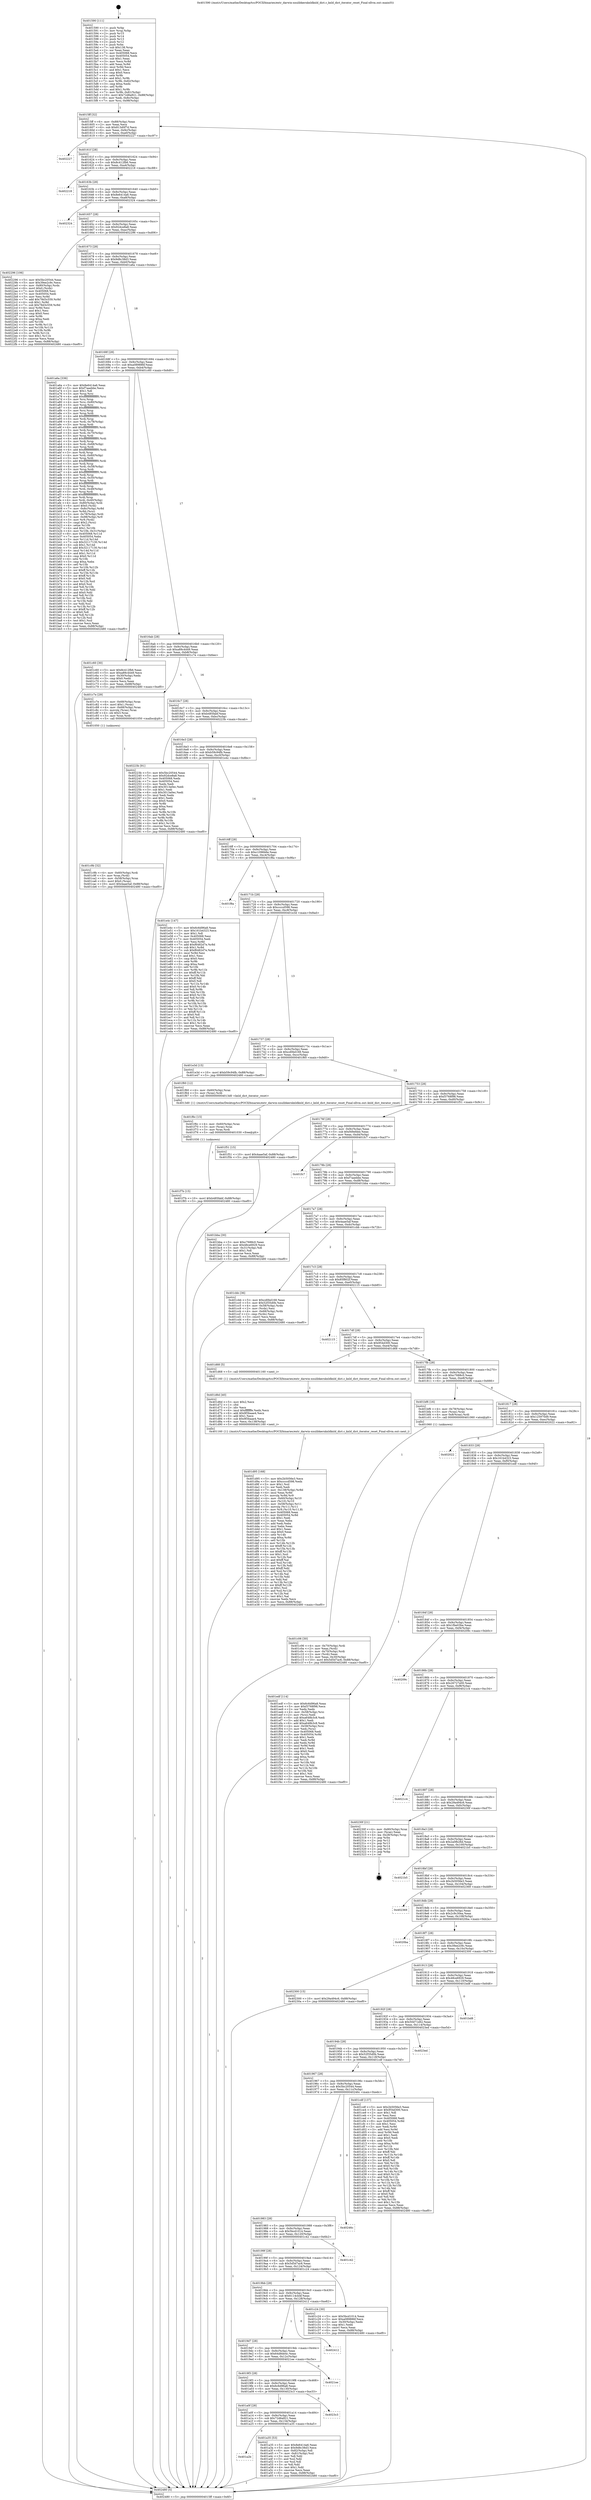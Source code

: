 digraph "0x401590" {
  label = "0x401590 (/mnt/c/Users/mathe/Desktop/tcc/POCII/binaries/extr_darwin-xnulibkernkxldkxld_dict.c_kxld_dict_iterator_reset_Final-ollvm.out::main(0))"
  labelloc = "t"
  node[shape=record]

  Entry [label="",width=0.3,height=0.3,shape=circle,fillcolor=black,style=filled]
  "0x4015ff" [label="{
     0x4015ff [32]\l
     | [instrs]\l
     &nbsp;&nbsp;0x4015ff \<+6\>: mov -0x88(%rbp),%eax\l
     &nbsp;&nbsp;0x401605 \<+2\>: mov %eax,%ecx\l
     &nbsp;&nbsp;0x401607 \<+6\>: sub $0x813d0f7d,%ecx\l
     &nbsp;&nbsp;0x40160d \<+6\>: mov %eax,-0x9c(%rbp)\l
     &nbsp;&nbsp;0x401613 \<+6\>: mov %ecx,-0xa0(%rbp)\l
     &nbsp;&nbsp;0x401619 \<+6\>: je 0000000000402227 \<main+0xc97\>\l
  }"]
  "0x402227" [label="{
     0x402227\l
  }", style=dashed]
  "0x40161f" [label="{
     0x40161f [28]\l
     | [instrs]\l
     &nbsp;&nbsp;0x40161f \<+5\>: jmp 0000000000401624 \<main+0x94\>\l
     &nbsp;&nbsp;0x401624 \<+6\>: mov -0x9c(%rbp),%eax\l
     &nbsp;&nbsp;0x40162a \<+5\>: sub $0x8c412fb6,%eax\l
     &nbsp;&nbsp;0x40162f \<+6\>: mov %eax,-0xa4(%rbp)\l
     &nbsp;&nbsp;0x401635 \<+6\>: je 0000000000402218 \<main+0xc88\>\l
  }"]
  Exit [label="",width=0.3,height=0.3,shape=circle,fillcolor=black,style=filled,peripheries=2]
  "0x402218" [label="{
     0x402218\l
  }", style=dashed]
  "0x40163b" [label="{
     0x40163b [28]\l
     | [instrs]\l
     &nbsp;&nbsp;0x40163b \<+5\>: jmp 0000000000401640 \<main+0xb0\>\l
     &nbsp;&nbsp;0x401640 \<+6\>: mov -0x9c(%rbp),%eax\l
     &nbsp;&nbsp;0x401646 \<+5\>: sub $0x8e6414a6,%eax\l
     &nbsp;&nbsp;0x40164b \<+6\>: mov %eax,-0xa8(%rbp)\l
     &nbsp;&nbsp;0x401651 \<+6\>: je 0000000000402324 \<main+0xd94\>\l
  }"]
  "0x401f7b" [label="{
     0x401f7b [15]\l
     | [instrs]\l
     &nbsp;&nbsp;0x401f7b \<+10\>: movl $0xb485fabf,-0x88(%rbp)\l
     &nbsp;&nbsp;0x401f85 \<+5\>: jmp 0000000000402480 \<main+0xef0\>\l
  }"]
  "0x402324" [label="{
     0x402324\l
  }", style=dashed]
  "0x401657" [label="{
     0x401657 [28]\l
     | [instrs]\l
     &nbsp;&nbsp;0x401657 \<+5\>: jmp 000000000040165c \<main+0xcc\>\l
     &nbsp;&nbsp;0x40165c \<+6\>: mov -0x9c(%rbp),%eax\l
     &nbsp;&nbsp;0x401662 \<+5\>: sub $0x92dce8a8,%eax\l
     &nbsp;&nbsp;0x401667 \<+6\>: mov %eax,-0xac(%rbp)\l
     &nbsp;&nbsp;0x40166d \<+6\>: je 0000000000402296 \<main+0xd06\>\l
  }"]
  "0x401f6c" [label="{
     0x401f6c [15]\l
     | [instrs]\l
     &nbsp;&nbsp;0x401f6c \<+4\>: mov -0x60(%rbp),%rax\l
     &nbsp;&nbsp;0x401f70 \<+3\>: mov (%rax),%rax\l
     &nbsp;&nbsp;0x401f73 \<+3\>: mov %rax,%rdi\l
     &nbsp;&nbsp;0x401f76 \<+5\>: call 0000000000401030 \<free@plt\>\l
     | [calls]\l
     &nbsp;&nbsp;0x401030 \{1\} (unknown)\l
  }"]
  "0x402296" [label="{
     0x402296 [106]\l
     | [instrs]\l
     &nbsp;&nbsp;0x402296 \<+5\>: mov $0x5bc20544,%eax\l
     &nbsp;&nbsp;0x40229b \<+5\>: mov $0x39ee2c9c,%ecx\l
     &nbsp;&nbsp;0x4022a0 \<+4\>: mov -0x80(%rbp),%rdx\l
     &nbsp;&nbsp;0x4022a4 \<+6\>: movl $0x0,(%rdx)\l
     &nbsp;&nbsp;0x4022aa \<+7\>: mov 0x405068,%esi\l
     &nbsp;&nbsp;0x4022b1 \<+7\>: mov 0x405054,%edi\l
     &nbsp;&nbsp;0x4022b8 \<+3\>: mov %esi,%r8d\l
     &nbsp;&nbsp;0x4022bb \<+7\>: add $0x78d3c559,%r8d\l
     &nbsp;&nbsp;0x4022c2 \<+4\>: sub $0x1,%r8d\l
     &nbsp;&nbsp;0x4022c6 \<+7\>: sub $0x78d3c559,%r8d\l
     &nbsp;&nbsp;0x4022cd \<+4\>: imul %r8d,%esi\l
     &nbsp;&nbsp;0x4022d1 \<+3\>: and $0x1,%esi\l
     &nbsp;&nbsp;0x4022d4 \<+3\>: cmp $0x0,%esi\l
     &nbsp;&nbsp;0x4022d7 \<+4\>: sete %r9b\l
     &nbsp;&nbsp;0x4022db \<+3\>: cmp $0xa,%edi\l
     &nbsp;&nbsp;0x4022de \<+4\>: setl %r10b\l
     &nbsp;&nbsp;0x4022e2 \<+3\>: mov %r9b,%r11b\l
     &nbsp;&nbsp;0x4022e5 \<+3\>: and %r10b,%r11b\l
     &nbsp;&nbsp;0x4022e8 \<+3\>: xor %r10b,%r9b\l
     &nbsp;&nbsp;0x4022eb \<+3\>: or %r9b,%r11b\l
     &nbsp;&nbsp;0x4022ee \<+4\>: test $0x1,%r11b\l
     &nbsp;&nbsp;0x4022f2 \<+3\>: cmovne %ecx,%eax\l
     &nbsp;&nbsp;0x4022f5 \<+6\>: mov %eax,-0x88(%rbp)\l
     &nbsp;&nbsp;0x4022fb \<+5\>: jmp 0000000000402480 \<main+0xef0\>\l
  }"]
  "0x401673" [label="{
     0x401673 [28]\l
     | [instrs]\l
     &nbsp;&nbsp;0x401673 \<+5\>: jmp 0000000000401678 \<main+0xe8\>\l
     &nbsp;&nbsp;0x401678 \<+6\>: mov -0x9c(%rbp),%eax\l
     &nbsp;&nbsp;0x40167e \<+5\>: sub $0x9d8c38d3,%eax\l
     &nbsp;&nbsp;0x401683 \<+6\>: mov %eax,-0xb0(%rbp)\l
     &nbsp;&nbsp;0x401689 \<+6\>: je 0000000000401a6a \<main+0x4da\>\l
  }"]
  "0x401d95" [label="{
     0x401d95 [168]\l
     | [instrs]\l
     &nbsp;&nbsp;0x401d95 \<+5\>: mov $0x2b5056e3,%ecx\l
     &nbsp;&nbsp;0x401d9a \<+5\>: mov $0xccccd598,%edx\l
     &nbsp;&nbsp;0x401d9f \<+3\>: mov $0x1,%sil\l
     &nbsp;&nbsp;0x401da2 \<+2\>: xor %edi,%edi\l
     &nbsp;&nbsp;0x401da4 \<+7\>: mov -0x138(%rbp),%r8d\l
     &nbsp;&nbsp;0x401dab \<+4\>: imul %eax,%r8d\l
     &nbsp;&nbsp;0x401daf \<+3\>: movslq %r8d,%r9\l
     &nbsp;&nbsp;0x401db2 \<+4\>: mov -0x60(%rbp),%r10\l
     &nbsp;&nbsp;0x401db6 \<+3\>: mov (%r10),%r10\l
     &nbsp;&nbsp;0x401db9 \<+4\>: mov -0x58(%rbp),%r11\l
     &nbsp;&nbsp;0x401dbd \<+3\>: movslq (%r11),%r11\l
     &nbsp;&nbsp;0x401dc0 \<+4\>: mov %r9,(%r10,%r11,8)\l
     &nbsp;&nbsp;0x401dc4 \<+7\>: mov 0x405068,%eax\l
     &nbsp;&nbsp;0x401dcb \<+8\>: mov 0x405054,%r8d\l
     &nbsp;&nbsp;0x401dd3 \<+3\>: sub $0x1,%edi\l
     &nbsp;&nbsp;0x401dd6 \<+2\>: mov %eax,%ebx\l
     &nbsp;&nbsp;0x401dd8 \<+2\>: add %edi,%ebx\l
     &nbsp;&nbsp;0x401dda \<+3\>: imul %ebx,%eax\l
     &nbsp;&nbsp;0x401ddd \<+3\>: and $0x1,%eax\l
     &nbsp;&nbsp;0x401de0 \<+3\>: cmp $0x0,%eax\l
     &nbsp;&nbsp;0x401de3 \<+4\>: sete %r14b\l
     &nbsp;&nbsp;0x401de7 \<+4\>: cmp $0xa,%r8d\l
     &nbsp;&nbsp;0x401deb \<+4\>: setl %r15b\l
     &nbsp;&nbsp;0x401def \<+3\>: mov %r14b,%r12b\l
     &nbsp;&nbsp;0x401df2 \<+4\>: xor $0xff,%r12b\l
     &nbsp;&nbsp;0x401df6 \<+3\>: mov %r15b,%r13b\l
     &nbsp;&nbsp;0x401df9 \<+4\>: xor $0xff,%r13b\l
     &nbsp;&nbsp;0x401dfd \<+4\>: xor $0x1,%sil\l
     &nbsp;&nbsp;0x401e01 \<+3\>: mov %r12b,%al\l
     &nbsp;&nbsp;0x401e04 \<+2\>: and $0xff,%al\l
     &nbsp;&nbsp;0x401e06 \<+3\>: and %sil,%r14b\l
     &nbsp;&nbsp;0x401e09 \<+3\>: mov %r13b,%dil\l
     &nbsp;&nbsp;0x401e0c \<+4\>: and $0xff,%dil\l
     &nbsp;&nbsp;0x401e10 \<+3\>: and %sil,%r15b\l
     &nbsp;&nbsp;0x401e13 \<+3\>: or %r14b,%al\l
     &nbsp;&nbsp;0x401e16 \<+3\>: or %r15b,%dil\l
     &nbsp;&nbsp;0x401e19 \<+3\>: xor %dil,%al\l
     &nbsp;&nbsp;0x401e1c \<+3\>: or %r13b,%r12b\l
     &nbsp;&nbsp;0x401e1f \<+4\>: xor $0xff,%r12b\l
     &nbsp;&nbsp;0x401e23 \<+4\>: or $0x1,%sil\l
     &nbsp;&nbsp;0x401e27 \<+3\>: and %sil,%r12b\l
     &nbsp;&nbsp;0x401e2a \<+3\>: or %r12b,%al\l
     &nbsp;&nbsp;0x401e2d \<+2\>: test $0x1,%al\l
     &nbsp;&nbsp;0x401e2f \<+3\>: cmovne %edx,%ecx\l
     &nbsp;&nbsp;0x401e32 \<+6\>: mov %ecx,-0x88(%rbp)\l
     &nbsp;&nbsp;0x401e38 \<+5\>: jmp 0000000000402480 \<main+0xef0\>\l
  }"]
  "0x401a6a" [label="{
     0x401a6a [336]\l
     | [instrs]\l
     &nbsp;&nbsp;0x401a6a \<+5\>: mov $0x8e6414a6,%eax\l
     &nbsp;&nbsp;0x401a6f \<+5\>: mov $0xf7aaebbe,%ecx\l
     &nbsp;&nbsp;0x401a74 \<+2\>: mov $0x1,%dl\l
     &nbsp;&nbsp;0x401a76 \<+3\>: mov %rsp,%rsi\l
     &nbsp;&nbsp;0x401a79 \<+4\>: add $0xfffffffffffffff0,%rsi\l
     &nbsp;&nbsp;0x401a7d \<+3\>: mov %rsi,%rsp\l
     &nbsp;&nbsp;0x401a80 \<+4\>: mov %rsi,-0x80(%rbp)\l
     &nbsp;&nbsp;0x401a84 \<+3\>: mov %rsp,%rsi\l
     &nbsp;&nbsp;0x401a87 \<+4\>: add $0xfffffffffffffff0,%rsi\l
     &nbsp;&nbsp;0x401a8b \<+3\>: mov %rsi,%rsp\l
     &nbsp;&nbsp;0x401a8e \<+3\>: mov %rsp,%rdi\l
     &nbsp;&nbsp;0x401a91 \<+4\>: add $0xfffffffffffffff0,%rdi\l
     &nbsp;&nbsp;0x401a95 \<+3\>: mov %rdi,%rsp\l
     &nbsp;&nbsp;0x401a98 \<+4\>: mov %rdi,-0x78(%rbp)\l
     &nbsp;&nbsp;0x401a9c \<+3\>: mov %rsp,%rdi\l
     &nbsp;&nbsp;0x401a9f \<+4\>: add $0xfffffffffffffff0,%rdi\l
     &nbsp;&nbsp;0x401aa3 \<+3\>: mov %rdi,%rsp\l
     &nbsp;&nbsp;0x401aa6 \<+4\>: mov %rdi,-0x70(%rbp)\l
     &nbsp;&nbsp;0x401aaa \<+3\>: mov %rsp,%rdi\l
     &nbsp;&nbsp;0x401aad \<+4\>: add $0xfffffffffffffff0,%rdi\l
     &nbsp;&nbsp;0x401ab1 \<+3\>: mov %rdi,%rsp\l
     &nbsp;&nbsp;0x401ab4 \<+4\>: mov %rdi,-0x68(%rbp)\l
     &nbsp;&nbsp;0x401ab8 \<+3\>: mov %rsp,%rdi\l
     &nbsp;&nbsp;0x401abb \<+4\>: add $0xfffffffffffffff0,%rdi\l
     &nbsp;&nbsp;0x401abf \<+3\>: mov %rdi,%rsp\l
     &nbsp;&nbsp;0x401ac2 \<+4\>: mov %rdi,-0x60(%rbp)\l
     &nbsp;&nbsp;0x401ac6 \<+3\>: mov %rsp,%rdi\l
     &nbsp;&nbsp;0x401ac9 \<+4\>: add $0xfffffffffffffff0,%rdi\l
     &nbsp;&nbsp;0x401acd \<+3\>: mov %rdi,%rsp\l
     &nbsp;&nbsp;0x401ad0 \<+4\>: mov %rdi,-0x58(%rbp)\l
     &nbsp;&nbsp;0x401ad4 \<+3\>: mov %rsp,%rdi\l
     &nbsp;&nbsp;0x401ad7 \<+4\>: add $0xfffffffffffffff0,%rdi\l
     &nbsp;&nbsp;0x401adb \<+3\>: mov %rdi,%rsp\l
     &nbsp;&nbsp;0x401ade \<+4\>: mov %rdi,-0x50(%rbp)\l
     &nbsp;&nbsp;0x401ae2 \<+3\>: mov %rsp,%rdi\l
     &nbsp;&nbsp;0x401ae5 \<+4\>: add $0xfffffffffffffff0,%rdi\l
     &nbsp;&nbsp;0x401ae9 \<+3\>: mov %rdi,%rsp\l
     &nbsp;&nbsp;0x401aec \<+4\>: mov %rdi,-0x48(%rbp)\l
     &nbsp;&nbsp;0x401af0 \<+3\>: mov %rsp,%rdi\l
     &nbsp;&nbsp;0x401af3 \<+4\>: add $0xfffffffffffffff0,%rdi\l
     &nbsp;&nbsp;0x401af7 \<+3\>: mov %rdi,%rsp\l
     &nbsp;&nbsp;0x401afa \<+4\>: mov %rdi,-0x40(%rbp)\l
     &nbsp;&nbsp;0x401afe \<+4\>: mov -0x80(%rbp),%rdi\l
     &nbsp;&nbsp;0x401b02 \<+6\>: movl $0x0,(%rdi)\l
     &nbsp;&nbsp;0x401b08 \<+7\>: mov -0x8c(%rbp),%r8d\l
     &nbsp;&nbsp;0x401b0f \<+3\>: mov %r8d,(%rsi)\l
     &nbsp;&nbsp;0x401b12 \<+4\>: mov -0x78(%rbp),%rdi\l
     &nbsp;&nbsp;0x401b16 \<+7\>: mov -0x98(%rbp),%r9\l
     &nbsp;&nbsp;0x401b1d \<+3\>: mov %r9,(%rdi)\l
     &nbsp;&nbsp;0x401b20 \<+3\>: cmpl $0x2,(%rsi)\l
     &nbsp;&nbsp;0x401b23 \<+4\>: setne %r10b\l
     &nbsp;&nbsp;0x401b27 \<+4\>: and $0x1,%r10b\l
     &nbsp;&nbsp;0x401b2b \<+4\>: mov %r10b,-0x31(%rbp)\l
     &nbsp;&nbsp;0x401b2f \<+8\>: mov 0x405068,%r11d\l
     &nbsp;&nbsp;0x401b37 \<+7\>: mov 0x405054,%ebx\l
     &nbsp;&nbsp;0x401b3e \<+3\>: mov %r11d,%r14d\l
     &nbsp;&nbsp;0x401b41 \<+7\>: sub $0x32117130,%r14d\l
     &nbsp;&nbsp;0x401b48 \<+4\>: sub $0x1,%r14d\l
     &nbsp;&nbsp;0x401b4c \<+7\>: add $0x32117130,%r14d\l
     &nbsp;&nbsp;0x401b53 \<+4\>: imul %r14d,%r11d\l
     &nbsp;&nbsp;0x401b57 \<+4\>: and $0x1,%r11d\l
     &nbsp;&nbsp;0x401b5b \<+4\>: cmp $0x0,%r11d\l
     &nbsp;&nbsp;0x401b5f \<+4\>: sete %r10b\l
     &nbsp;&nbsp;0x401b63 \<+3\>: cmp $0xa,%ebx\l
     &nbsp;&nbsp;0x401b66 \<+4\>: setl %r15b\l
     &nbsp;&nbsp;0x401b6a \<+3\>: mov %r10b,%r12b\l
     &nbsp;&nbsp;0x401b6d \<+4\>: xor $0xff,%r12b\l
     &nbsp;&nbsp;0x401b71 \<+3\>: mov %r15b,%r13b\l
     &nbsp;&nbsp;0x401b74 \<+4\>: xor $0xff,%r13b\l
     &nbsp;&nbsp;0x401b78 \<+3\>: xor $0x0,%dl\l
     &nbsp;&nbsp;0x401b7b \<+3\>: mov %r12b,%sil\l
     &nbsp;&nbsp;0x401b7e \<+4\>: and $0x0,%sil\l
     &nbsp;&nbsp;0x401b82 \<+3\>: and %dl,%r10b\l
     &nbsp;&nbsp;0x401b85 \<+3\>: mov %r13b,%dil\l
     &nbsp;&nbsp;0x401b88 \<+4\>: and $0x0,%dil\l
     &nbsp;&nbsp;0x401b8c \<+3\>: and %dl,%r15b\l
     &nbsp;&nbsp;0x401b8f \<+3\>: or %r10b,%sil\l
     &nbsp;&nbsp;0x401b92 \<+3\>: or %r15b,%dil\l
     &nbsp;&nbsp;0x401b95 \<+3\>: xor %dil,%sil\l
     &nbsp;&nbsp;0x401b98 \<+3\>: or %r13b,%r12b\l
     &nbsp;&nbsp;0x401b9b \<+4\>: xor $0xff,%r12b\l
     &nbsp;&nbsp;0x401b9f \<+3\>: or $0x0,%dl\l
     &nbsp;&nbsp;0x401ba2 \<+3\>: and %dl,%r12b\l
     &nbsp;&nbsp;0x401ba5 \<+3\>: or %r12b,%sil\l
     &nbsp;&nbsp;0x401ba8 \<+4\>: test $0x1,%sil\l
     &nbsp;&nbsp;0x401bac \<+3\>: cmovne %ecx,%eax\l
     &nbsp;&nbsp;0x401baf \<+6\>: mov %eax,-0x88(%rbp)\l
     &nbsp;&nbsp;0x401bb5 \<+5\>: jmp 0000000000402480 \<main+0xef0\>\l
  }"]
  "0x40168f" [label="{
     0x40168f [28]\l
     | [instrs]\l
     &nbsp;&nbsp;0x40168f \<+5\>: jmp 0000000000401694 \<main+0x104\>\l
     &nbsp;&nbsp;0x401694 \<+6\>: mov -0x9c(%rbp),%eax\l
     &nbsp;&nbsp;0x40169a \<+5\>: sub $0xa089886f,%eax\l
     &nbsp;&nbsp;0x40169f \<+6\>: mov %eax,-0xb4(%rbp)\l
     &nbsp;&nbsp;0x4016a5 \<+6\>: je 0000000000401c60 \<main+0x6d0\>\l
  }"]
  "0x401d6d" [label="{
     0x401d6d [40]\l
     | [instrs]\l
     &nbsp;&nbsp;0x401d6d \<+5\>: mov $0x2,%ecx\l
     &nbsp;&nbsp;0x401d72 \<+1\>: cltd\l
     &nbsp;&nbsp;0x401d73 \<+2\>: idiv %ecx\l
     &nbsp;&nbsp;0x401d75 \<+6\>: imul $0xfffffffe,%edx,%ecx\l
     &nbsp;&nbsp;0x401d7b \<+6\>: add $0x9f3baae4,%ecx\l
     &nbsp;&nbsp;0x401d81 \<+3\>: add $0x1,%ecx\l
     &nbsp;&nbsp;0x401d84 \<+6\>: sub $0x9f3baae4,%ecx\l
     &nbsp;&nbsp;0x401d8a \<+6\>: mov %ecx,-0x138(%rbp)\l
     &nbsp;&nbsp;0x401d90 \<+5\>: call 0000000000401160 \<next_i\>\l
     | [calls]\l
     &nbsp;&nbsp;0x401160 \{1\} (/mnt/c/Users/mathe/Desktop/tcc/POCII/binaries/extr_darwin-xnulibkernkxldkxld_dict.c_kxld_dict_iterator_reset_Final-ollvm.out::next_i)\l
  }"]
  "0x401c60" [label="{
     0x401c60 [30]\l
     | [instrs]\l
     &nbsp;&nbsp;0x401c60 \<+5\>: mov $0x8c412fb6,%eax\l
     &nbsp;&nbsp;0x401c65 \<+5\>: mov $0xa89c4449,%ecx\l
     &nbsp;&nbsp;0x401c6a \<+3\>: mov -0x30(%rbp),%edx\l
     &nbsp;&nbsp;0x401c6d \<+3\>: cmp $0x0,%edx\l
     &nbsp;&nbsp;0x401c70 \<+3\>: cmove %ecx,%eax\l
     &nbsp;&nbsp;0x401c73 \<+6\>: mov %eax,-0x88(%rbp)\l
     &nbsp;&nbsp;0x401c79 \<+5\>: jmp 0000000000402480 \<main+0xef0\>\l
  }"]
  "0x4016ab" [label="{
     0x4016ab [28]\l
     | [instrs]\l
     &nbsp;&nbsp;0x4016ab \<+5\>: jmp 00000000004016b0 \<main+0x120\>\l
     &nbsp;&nbsp;0x4016b0 \<+6\>: mov -0x9c(%rbp),%eax\l
     &nbsp;&nbsp;0x4016b6 \<+5\>: sub $0xa89c4449,%eax\l
     &nbsp;&nbsp;0x4016bb \<+6\>: mov %eax,-0xb8(%rbp)\l
     &nbsp;&nbsp;0x4016c1 \<+6\>: je 0000000000401c7e \<main+0x6ee\>\l
  }"]
  "0x401c9b" [label="{
     0x401c9b [32]\l
     | [instrs]\l
     &nbsp;&nbsp;0x401c9b \<+4\>: mov -0x60(%rbp),%rdi\l
     &nbsp;&nbsp;0x401c9f \<+3\>: mov %rax,(%rdi)\l
     &nbsp;&nbsp;0x401ca2 \<+4\>: mov -0x58(%rbp),%rax\l
     &nbsp;&nbsp;0x401ca6 \<+6\>: movl $0x0,(%rax)\l
     &nbsp;&nbsp;0x401cac \<+10\>: movl $0x4aae5af,-0x88(%rbp)\l
     &nbsp;&nbsp;0x401cb6 \<+5\>: jmp 0000000000402480 \<main+0xef0\>\l
  }"]
  "0x401c7e" [label="{
     0x401c7e [29]\l
     | [instrs]\l
     &nbsp;&nbsp;0x401c7e \<+4\>: mov -0x68(%rbp),%rax\l
     &nbsp;&nbsp;0x401c82 \<+6\>: movl $0x1,(%rax)\l
     &nbsp;&nbsp;0x401c88 \<+4\>: mov -0x68(%rbp),%rax\l
     &nbsp;&nbsp;0x401c8c \<+3\>: movslq (%rax),%rax\l
     &nbsp;&nbsp;0x401c8f \<+4\>: shl $0x3,%rax\l
     &nbsp;&nbsp;0x401c93 \<+3\>: mov %rax,%rdi\l
     &nbsp;&nbsp;0x401c96 \<+5\>: call 0000000000401050 \<malloc@plt\>\l
     | [calls]\l
     &nbsp;&nbsp;0x401050 \{1\} (unknown)\l
  }"]
  "0x4016c7" [label="{
     0x4016c7 [28]\l
     | [instrs]\l
     &nbsp;&nbsp;0x4016c7 \<+5\>: jmp 00000000004016cc \<main+0x13c\>\l
     &nbsp;&nbsp;0x4016cc \<+6\>: mov -0x9c(%rbp),%eax\l
     &nbsp;&nbsp;0x4016d2 \<+5\>: sub $0xb485fabf,%eax\l
     &nbsp;&nbsp;0x4016d7 \<+6\>: mov %eax,-0xbc(%rbp)\l
     &nbsp;&nbsp;0x4016dd \<+6\>: je 000000000040223b \<main+0xcab\>\l
  }"]
  "0x401c06" [label="{
     0x401c06 [30]\l
     | [instrs]\l
     &nbsp;&nbsp;0x401c06 \<+4\>: mov -0x70(%rbp),%rdi\l
     &nbsp;&nbsp;0x401c0a \<+2\>: mov %eax,(%rdi)\l
     &nbsp;&nbsp;0x401c0c \<+4\>: mov -0x70(%rbp),%rdi\l
     &nbsp;&nbsp;0x401c10 \<+2\>: mov (%rdi),%eax\l
     &nbsp;&nbsp;0x401c12 \<+3\>: mov %eax,-0x30(%rbp)\l
     &nbsp;&nbsp;0x401c15 \<+10\>: movl $0x5d5d7ac6,-0x88(%rbp)\l
     &nbsp;&nbsp;0x401c1f \<+5\>: jmp 0000000000402480 \<main+0xef0\>\l
  }"]
  "0x40223b" [label="{
     0x40223b [91]\l
     | [instrs]\l
     &nbsp;&nbsp;0x40223b \<+5\>: mov $0x5bc20544,%eax\l
     &nbsp;&nbsp;0x402240 \<+5\>: mov $0x92dce8a8,%ecx\l
     &nbsp;&nbsp;0x402245 \<+7\>: mov 0x405068,%edx\l
     &nbsp;&nbsp;0x40224c \<+7\>: mov 0x405054,%esi\l
     &nbsp;&nbsp;0x402253 \<+2\>: mov %edx,%edi\l
     &nbsp;&nbsp;0x402255 \<+6\>: add $0x3013a0ec,%edi\l
     &nbsp;&nbsp;0x40225b \<+3\>: sub $0x1,%edi\l
     &nbsp;&nbsp;0x40225e \<+6\>: sub $0x3013a0ec,%edi\l
     &nbsp;&nbsp;0x402264 \<+3\>: imul %edi,%edx\l
     &nbsp;&nbsp;0x402267 \<+3\>: and $0x1,%edx\l
     &nbsp;&nbsp;0x40226a \<+3\>: cmp $0x0,%edx\l
     &nbsp;&nbsp;0x40226d \<+4\>: sete %r8b\l
     &nbsp;&nbsp;0x402271 \<+3\>: cmp $0xa,%esi\l
     &nbsp;&nbsp;0x402274 \<+4\>: setl %r9b\l
     &nbsp;&nbsp;0x402278 \<+3\>: mov %r8b,%r10b\l
     &nbsp;&nbsp;0x40227b \<+3\>: and %r9b,%r10b\l
     &nbsp;&nbsp;0x40227e \<+3\>: xor %r9b,%r8b\l
     &nbsp;&nbsp;0x402281 \<+3\>: or %r8b,%r10b\l
     &nbsp;&nbsp;0x402284 \<+4\>: test $0x1,%r10b\l
     &nbsp;&nbsp;0x402288 \<+3\>: cmovne %ecx,%eax\l
     &nbsp;&nbsp;0x40228b \<+6\>: mov %eax,-0x88(%rbp)\l
     &nbsp;&nbsp;0x402291 \<+5\>: jmp 0000000000402480 \<main+0xef0\>\l
  }"]
  "0x4016e3" [label="{
     0x4016e3 [28]\l
     | [instrs]\l
     &nbsp;&nbsp;0x4016e3 \<+5\>: jmp 00000000004016e8 \<main+0x158\>\l
     &nbsp;&nbsp;0x4016e8 \<+6\>: mov -0x9c(%rbp),%eax\l
     &nbsp;&nbsp;0x4016ee \<+5\>: sub $0xb59c94fb,%eax\l
     &nbsp;&nbsp;0x4016f3 \<+6\>: mov %eax,-0xc0(%rbp)\l
     &nbsp;&nbsp;0x4016f9 \<+6\>: je 0000000000401e4c \<main+0x8bc\>\l
  }"]
  "0x401590" [label="{
     0x401590 [111]\l
     | [instrs]\l
     &nbsp;&nbsp;0x401590 \<+1\>: push %rbp\l
     &nbsp;&nbsp;0x401591 \<+3\>: mov %rsp,%rbp\l
     &nbsp;&nbsp;0x401594 \<+2\>: push %r15\l
     &nbsp;&nbsp;0x401596 \<+2\>: push %r14\l
     &nbsp;&nbsp;0x401598 \<+2\>: push %r13\l
     &nbsp;&nbsp;0x40159a \<+2\>: push %r12\l
     &nbsp;&nbsp;0x40159c \<+1\>: push %rbx\l
     &nbsp;&nbsp;0x40159d \<+7\>: sub $0x138,%rsp\l
     &nbsp;&nbsp;0x4015a4 \<+2\>: xor %eax,%eax\l
     &nbsp;&nbsp;0x4015a6 \<+7\>: mov 0x405068,%ecx\l
     &nbsp;&nbsp;0x4015ad \<+7\>: mov 0x405054,%edx\l
     &nbsp;&nbsp;0x4015b4 \<+3\>: sub $0x1,%eax\l
     &nbsp;&nbsp;0x4015b7 \<+3\>: mov %ecx,%r8d\l
     &nbsp;&nbsp;0x4015ba \<+3\>: add %eax,%r8d\l
     &nbsp;&nbsp;0x4015bd \<+4\>: imul %r8d,%ecx\l
     &nbsp;&nbsp;0x4015c1 \<+3\>: and $0x1,%ecx\l
     &nbsp;&nbsp;0x4015c4 \<+3\>: cmp $0x0,%ecx\l
     &nbsp;&nbsp;0x4015c7 \<+4\>: sete %r9b\l
     &nbsp;&nbsp;0x4015cb \<+4\>: and $0x1,%r9b\l
     &nbsp;&nbsp;0x4015cf \<+7\>: mov %r9b,-0x82(%rbp)\l
     &nbsp;&nbsp;0x4015d6 \<+3\>: cmp $0xa,%edx\l
     &nbsp;&nbsp;0x4015d9 \<+4\>: setl %r9b\l
     &nbsp;&nbsp;0x4015dd \<+4\>: and $0x1,%r9b\l
     &nbsp;&nbsp;0x4015e1 \<+7\>: mov %r9b,-0x81(%rbp)\l
     &nbsp;&nbsp;0x4015e8 \<+10\>: movl $0x72d6a921,-0x88(%rbp)\l
     &nbsp;&nbsp;0x4015f2 \<+6\>: mov %edi,-0x8c(%rbp)\l
     &nbsp;&nbsp;0x4015f8 \<+7\>: mov %rsi,-0x98(%rbp)\l
  }"]
  "0x401e4c" [label="{
     0x401e4c [147]\l
     | [instrs]\l
     &nbsp;&nbsp;0x401e4c \<+5\>: mov $0x6c6d96a8,%eax\l
     &nbsp;&nbsp;0x401e51 \<+5\>: mov $0x161b4323,%ecx\l
     &nbsp;&nbsp;0x401e56 \<+2\>: mov $0x1,%dl\l
     &nbsp;&nbsp;0x401e58 \<+7\>: mov 0x405068,%esi\l
     &nbsp;&nbsp;0x401e5f \<+7\>: mov 0x405054,%edi\l
     &nbsp;&nbsp;0x401e66 \<+3\>: mov %esi,%r8d\l
     &nbsp;&nbsp;0x401e69 \<+7\>: add $0xf6482d7e,%r8d\l
     &nbsp;&nbsp;0x401e70 \<+4\>: sub $0x1,%r8d\l
     &nbsp;&nbsp;0x401e74 \<+7\>: sub $0xf6482d7e,%r8d\l
     &nbsp;&nbsp;0x401e7b \<+4\>: imul %r8d,%esi\l
     &nbsp;&nbsp;0x401e7f \<+3\>: and $0x1,%esi\l
     &nbsp;&nbsp;0x401e82 \<+3\>: cmp $0x0,%esi\l
     &nbsp;&nbsp;0x401e85 \<+4\>: sete %r9b\l
     &nbsp;&nbsp;0x401e89 \<+3\>: cmp $0xa,%edi\l
     &nbsp;&nbsp;0x401e8c \<+4\>: setl %r10b\l
     &nbsp;&nbsp;0x401e90 \<+3\>: mov %r9b,%r11b\l
     &nbsp;&nbsp;0x401e93 \<+4\>: xor $0xff,%r11b\l
     &nbsp;&nbsp;0x401e97 \<+3\>: mov %r10b,%bl\l
     &nbsp;&nbsp;0x401e9a \<+3\>: xor $0xff,%bl\l
     &nbsp;&nbsp;0x401e9d \<+3\>: xor $0x0,%dl\l
     &nbsp;&nbsp;0x401ea0 \<+3\>: mov %r11b,%r14b\l
     &nbsp;&nbsp;0x401ea3 \<+4\>: and $0x0,%r14b\l
     &nbsp;&nbsp;0x401ea7 \<+3\>: and %dl,%r9b\l
     &nbsp;&nbsp;0x401eaa \<+3\>: mov %bl,%r15b\l
     &nbsp;&nbsp;0x401ead \<+4\>: and $0x0,%r15b\l
     &nbsp;&nbsp;0x401eb1 \<+3\>: and %dl,%r10b\l
     &nbsp;&nbsp;0x401eb4 \<+3\>: or %r9b,%r14b\l
     &nbsp;&nbsp;0x401eb7 \<+3\>: or %r10b,%r15b\l
     &nbsp;&nbsp;0x401eba \<+3\>: xor %r15b,%r14b\l
     &nbsp;&nbsp;0x401ebd \<+3\>: or %bl,%r11b\l
     &nbsp;&nbsp;0x401ec0 \<+4\>: xor $0xff,%r11b\l
     &nbsp;&nbsp;0x401ec4 \<+3\>: or $0x0,%dl\l
     &nbsp;&nbsp;0x401ec7 \<+3\>: and %dl,%r11b\l
     &nbsp;&nbsp;0x401eca \<+3\>: or %r11b,%r14b\l
     &nbsp;&nbsp;0x401ecd \<+4\>: test $0x1,%r14b\l
     &nbsp;&nbsp;0x401ed1 \<+3\>: cmovne %ecx,%eax\l
     &nbsp;&nbsp;0x401ed4 \<+6\>: mov %eax,-0x88(%rbp)\l
     &nbsp;&nbsp;0x401eda \<+5\>: jmp 0000000000402480 \<main+0xef0\>\l
  }"]
  "0x4016ff" [label="{
     0x4016ff [28]\l
     | [instrs]\l
     &nbsp;&nbsp;0x4016ff \<+5\>: jmp 0000000000401704 \<main+0x174\>\l
     &nbsp;&nbsp;0x401704 \<+6\>: mov -0x9c(%rbp),%eax\l
     &nbsp;&nbsp;0x40170a \<+5\>: sub $0xc1096b6e,%eax\l
     &nbsp;&nbsp;0x40170f \<+6\>: mov %eax,-0xc4(%rbp)\l
     &nbsp;&nbsp;0x401715 \<+6\>: je 0000000000401f8a \<main+0x9fa\>\l
  }"]
  "0x402480" [label="{
     0x402480 [5]\l
     | [instrs]\l
     &nbsp;&nbsp;0x402480 \<+5\>: jmp 00000000004015ff \<main+0x6f\>\l
  }"]
  "0x401f8a" [label="{
     0x401f8a\l
  }", style=dashed]
  "0x40171b" [label="{
     0x40171b [28]\l
     | [instrs]\l
     &nbsp;&nbsp;0x40171b \<+5\>: jmp 0000000000401720 \<main+0x190\>\l
     &nbsp;&nbsp;0x401720 \<+6\>: mov -0x9c(%rbp),%eax\l
     &nbsp;&nbsp;0x401726 \<+5\>: sub $0xccccd598,%eax\l
     &nbsp;&nbsp;0x40172b \<+6\>: mov %eax,-0xc8(%rbp)\l
     &nbsp;&nbsp;0x401731 \<+6\>: je 0000000000401e3d \<main+0x8ad\>\l
  }"]
  "0x401a2b" [label="{
     0x401a2b\l
  }", style=dashed]
  "0x401e3d" [label="{
     0x401e3d [15]\l
     | [instrs]\l
     &nbsp;&nbsp;0x401e3d \<+10\>: movl $0xb59c94fb,-0x88(%rbp)\l
     &nbsp;&nbsp;0x401e47 \<+5\>: jmp 0000000000402480 \<main+0xef0\>\l
  }"]
  "0x401737" [label="{
     0x401737 [28]\l
     | [instrs]\l
     &nbsp;&nbsp;0x401737 \<+5\>: jmp 000000000040173c \<main+0x1ac\>\l
     &nbsp;&nbsp;0x40173c \<+6\>: mov -0x9c(%rbp),%eax\l
     &nbsp;&nbsp;0x401742 \<+5\>: sub $0xcd0bd168,%eax\l
     &nbsp;&nbsp;0x401747 \<+6\>: mov %eax,-0xcc(%rbp)\l
     &nbsp;&nbsp;0x40174d \<+6\>: je 0000000000401f60 \<main+0x9d0\>\l
  }"]
  "0x401a35" [label="{
     0x401a35 [53]\l
     | [instrs]\l
     &nbsp;&nbsp;0x401a35 \<+5\>: mov $0x8e6414a6,%eax\l
     &nbsp;&nbsp;0x401a3a \<+5\>: mov $0x9d8c38d3,%ecx\l
     &nbsp;&nbsp;0x401a3f \<+6\>: mov -0x82(%rbp),%dl\l
     &nbsp;&nbsp;0x401a45 \<+7\>: mov -0x81(%rbp),%sil\l
     &nbsp;&nbsp;0x401a4c \<+3\>: mov %dl,%dil\l
     &nbsp;&nbsp;0x401a4f \<+3\>: and %sil,%dil\l
     &nbsp;&nbsp;0x401a52 \<+3\>: xor %sil,%dl\l
     &nbsp;&nbsp;0x401a55 \<+3\>: or %dl,%dil\l
     &nbsp;&nbsp;0x401a58 \<+4\>: test $0x1,%dil\l
     &nbsp;&nbsp;0x401a5c \<+3\>: cmovne %ecx,%eax\l
     &nbsp;&nbsp;0x401a5f \<+6\>: mov %eax,-0x88(%rbp)\l
     &nbsp;&nbsp;0x401a65 \<+5\>: jmp 0000000000402480 \<main+0xef0\>\l
  }"]
  "0x401f60" [label="{
     0x401f60 [12]\l
     | [instrs]\l
     &nbsp;&nbsp;0x401f60 \<+4\>: mov -0x60(%rbp),%rax\l
     &nbsp;&nbsp;0x401f64 \<+3\>: mov (%rax),%rdi\l
     &nbsp;&nbsp;0x401f67 \<+5\>: call 00000000004013d0 \<kxld_dict_iterator_reset\>\l
     | [calls]\l
     &nbsp;&nbsp;0x4013d0 \{1\} (/mnt/c/Users/mathe/Desktop/tcc/POCII/binaries/extr_darwin-xnulibkernkxldkxld_dict.c_kxld_dict_iterator_reset_Final-ollvm.out::kxld_dict_iterator_reset)\l
  }"]
  "0x401753" [label="{
     0x401753 [28]\l
     | [instrs]\l
     &nbsp;&nbsp;0x401753 \<+5\>: jmp 0000000000401758 \<main+0x1c8\>\l
     &nbsp;&nbsp;0x401758 \<+6\>: mov -0x9c(%rbp),%eax\l
     &nbsp;&nbsp;0x40175e \<+5\>: sub $0xf3768f98,%eax\l
     &nbsp;&nbsp;0x401763 \<+6\>: mov %eax,-0xd0(%rbp)\l
     &nbsp;&nbsp;0x401769 \<+6\>: je 0000000000401f51 \<main+0x9c1\>\l
  }"]
  "0x401a0f" [label="{
     0x401a0f [28]\l
     | [instrs]\l
     &nbsp;&nbsp;0x401a0f \<+5\>: jmp 0000000000401a14 \<main+0x484\>\l
     &nbsp;&nbsp;0x401a14 \<+6\>: mov -0x9c(%rbp),%eax\l
     &nbsp;&nbsp;0x401a1a \<+5\>: sub $0x72d6a921,%eax\l
     &nbsp;&nbsp;0x401a1f \<+6\>: mov %eax,-0x134(%rbp)\l
     &nbsp;&nbsp;0x401a25 \<+6\>: je 0000000000401a35 \<main+0x4a5\>\l
  }"]
  "0x401f51" [label="{
     0x401f51 [15]\l
     | [instrs]\l
     &nbsp;&nbsp;0x401f51 \<+10\>: movl $0x4aae5af,-0x88(%rbp)\l
     &nbsp;&nbsp;0x401f5b \<+5\>: jmp 0000000000402480 \<main+0xef0\>\l
  }"]
  "0x40176f" [label="{
     0x40176f [28]\l
     | [instrs]\l
     &nbsp;&nbsp;0x40176f \<+5\>: jmp 0000000000401774 \<main+0x1e4\>\l
     &nbsp;&nbsp;0x401774 \<+6\>: mov -0x9c(%rbp),%eax\l
     &nbsp;&nbsp;0x40177a \<+5\>: sub $0xf49efdee,%eax\l
     &nbsp;&nbsp;0x40177f \<+6\>: mov %eax,-0xd4(%rbp)\l
     &nbsp;&nbsp;0x401785 \<+6\>: je 0000000000401fc7 \<main+0xa37\>\l
  }"]
  "0x4023c3" [label="{
     0x4023c3\l
  }", style=dashed]
  "0x401fc7" [label="{
     0x401fc7\l
  }", style=dashed]
  "0x40178b" [label="{
     0x40178b [28]\l
     | [instrs]\l
     &nbsp;&nbsp;0x40178b \<+5\>: jmp 0000000000401790 \<main+0x200\>\l
     &nbsp;&nbsp;0x401790 \<+6\>: mov -0x9c(%rbp),%eax\l
     &nbsp;&nbsp;0x401796 \<+5\>: sub $0xf7aaebbe,%eax\l
     &nbsp;&nbsp;0x40179b \<+6\>: mov %eax,-0xd8(%rbp)\l
     &nbsp;&nbsp;0x4017a1 \<+6\>: je 0000000000401bba \<main+0x62a\>\l
  }"]
  "0x4019f3" [label="{
     0x4019f3 [28]\l
     | [instrs]\l
     &nbsp;&nbsp;0x4019f3 \<+5\>: jmp 00000000004019f8 \<main+0x468\>\l
     &nbsp;&nbsp;0x4019f8 \<+6\>: mov -0x9c(%rbp),%eax\l
     &nbsp;&nbsp;0x4019fe \<+5\>: sub $0x6c6d96a8,%eax\l
     &nbsp;&nbsp;0x401a03 \<+6\>: mov %eax,-0x130(%rbp)\l
     &nbsp;&nbsp;0x401a09 \<+6\>: je 00000000004023c3 \<main+0xe33\>\l
  }"]
  "0x401bba" [label="{
     0x401bba [30]\l
     | [instrs]\l
     &nbsp;&nbsp;0x401bba \<+5\>: mov $0xc7688c0,%eax\l
     &nbsp;&nbsp;0x401bbf \<+5\>: mov $0x48ce6929,%ecx\l
     &nbsp;&nbsp;0x401bc4 \<+3\>: mov -0x31(%rbp),%dl\l
     &nbsp;&nbsp;0x401bc7 \<+3\>: test $0x1,%dl\l
     &nbsp;&nbsp;0x401bca \<+3\>: cmovne %ecx,%eax\l
     &nbsp;&nbsp;0x401bcd \<+6\>: mov %eax,-0x88(%rbp)\l
     &nbsp;&nbsp;0x401bd3 \<+5\>: jmp 0000000000402480 \<main+0xef0\>\l
  }"]
  "0x4017a7" [label="{
     0x4017a7 [28]\l
     | [instrs]\l
     &nbsp;&nbsp;0x4017a7 \<+5\>: jmp 00000000004017ac \<main+0x21c\>\l
     &nbsp;&nbsp;0x4017ac \<+6\>: mov -0x9c(%rbp),%eax\l
     &nbsp;&nbsp;0x4017b2 \<+5\>: sub $0x4aae5af,%eax\l
     &nbsp;&nbsp;0x4017b7 \<+6\>: mov %eax,-0xdc(%rbp)\l
     &nbsp;&nbsp;0x4017bd \<+6\>: je 0000000000401cbb \<main+0x72b\>\l
  }"]
  "0x4021ee" [label="{
     0x4021ee\l
  }", style=dashed]
  "0x401cbb" [label="{
     0x401cbb [36]\l
     | [instrs]\l
     &nbsp;&nbsp;0x401cbb \<+5\>: mov $0xcd0bd168,%eax\l
     &nbsp;&nbsp;0x401cc0 \<+5\>: mov $0x52f35d0b,%ecx\l
     &nbsp;&nbsp;0x401cc5 \<+4\>: mov -0x58(%rbp),%rdx\l
     &nbsp;&nbsp;0x401cc9 \<+2\>: mov (%rdx),%esi\l
     &nbsp;&nbsp;0x401ccb \<+4\>: mov -0x68(%rbp),%rdx\l
     &nbsp;&nbsp;0x401ccf \<+2\>: cmp (%rdx),%esi\l
     &nbsp;&nbsp;0x401cd1 \<+3\>: cmovl %ecx,%eax\l
     &nbsp;&nbsp;0x401cd4 \<+6\>: mov %eax,-0x88(%rbp)\l
     &nbsp;&nbsp;0x401cda \<+5\>: jmp 0000000000402480 \<main+0xef0\>\l
  }"]
  "0x4017c3" [label="{
     0x4017c3 [28]\l
     | [instrs]\l
     &nbsp;&nbsp;0x4017c3 \<+5\>: jmp 00000000004017c8 \<main+0x238\>\l
     &nbsp;&nbsp;0x4017c8 \<+6\>: mov -0x9c(%rbp),%eax\l
     &nbsp;&nbsp;0x4017ce \<+5\>: sub $0x85f802f,%eax\l
     &nbsp;&nbsp;0x4017d3 \<+6\>: mov %eax,-0xe0(%rbp)\l
     &nbsp;&nbsp;0x4017d9 \<+6\>: je 0000000000402115 \<main+0xb85\>\l
  }"]
  "0x4019d7" [label="{
     0x4019d7 [28]\l
     | [instrs]\l
     &nbsp;&nbsp;0x4019d7 \<+5\>: jmp 00000000004019dc \<main+0x44c\>\l
     &nbsp;&nbsp;0x4019dc \<+6\>: mov -0x9c(%rbp),%eax\l
     &nbsp;&nbsp;0x4019e2 \<+5\>: sub $0x64d8de4c,%eax\l
     &nbsp;&nbsp;0x4019e7 \<+6\>: mov %eax,-0x12c(%rbp)\l
     &nbsp;&nbsp;0x4019ed \<+6\>: je 00000000004021ee \<main+0xc5e\>\l
  }"]
  "0x402115" [label="{
     0x402115\l
  }", style=dashed]
  "0x4017df" [label="{
     0x4017df [28]\l
     | [instrs]\l
     &nbsp;&nbsp;0x4017df \<+5\>: jmp 00000000004017e4 \<main+0x254\>\l
     &nbsp;&nbsp;0x4017e4 \<+6\>: mov -0x9c(%rbp),%eax\l
     &nbsp;&nbsp;0x4017ea \<+5\>: sub $0x954d300,%eax\l
     &nbsp;&nbsp;0x4017ef \<+6\>: mov %eax,-0xe4(%rbp)\l
     &nbsp;&nbsp;0x4017f5 \<+6\>: je 0000000000401d68 \<main+0x7d8\>\l
  }"]
  "0x402412" [label="{
     0x402412\l
  }", style=dashed]
  "0x401d68" [label="{
     0x401d68 [5]\l
     | [instrs]\l
     &nbsp;&nbsp;0x401d68 \<+5\>: call 0000000000401160 \<next_i\>\l
     | [calls]\l
     &nbsp;&nbsp;0x401160 \{1\} (/mnt/c/Users/mathe/Desktop/tcc/POCII/binaries/extr_darwin-xnulibkernkxldkxld_dict.c_kxld_dict_iterator_reset_Final-ollvm.out::next_i)\l
  }"]
  "0x4017fb" [label="{
     0x4017fb [28]\l
     | [instrs]\l
     &nbsp;&nbsp;0x4017fb \<+5\>: jmp 0000000000401800 \<main+0x270\>\l
     &nbsp;&nbsp;0x401800 \<+6\>: mov -0x9c(%rbp),%eax\l
     &nbsp;&nbsp;0x401806 \<+5\>: sub $0xc7688c0,%eax\l
     &nbsp;&nbsp;0x40180b \<+6\>: mov %eax,-0xe8(%rbp)\l
     &nbsp;&nbsp;0x401811 \<+6\>: je 0000000000401bf6 \<main+0x666\>\l
  }"]
  "0x4019bb" [label="{
     0x4019bb [28]\l
     | [instrs]\l
     &nbsp;&nbsp;0x4019bb \<+5\>: jmp 00000000004019c0 \<main+0x430\>\l
     &nbsp;&nbsp;0x4019c0 \<+6\>: mov -0x9c(%rbp),%eax\l
     &nbsp;&nbsp;0x4019c6 \<+5\>: sub $0x6114cb4f,%eax\l
     &nbsp;&nbsp;0x4019cb \<+6\>: mov %eax,-0x128(%rbp)\l
     &nbsp;&nbsp;0x4019d1 \<+6\>: je 0000000000402412 \<main+0xe82\>\l
  }"]
  "0x401bf6" [label="{
     0x401bf6 [16]\l
     | [instrs]\l
     &nbsp;&nbsp;0x401bf6 \<+4\>: mov -0x78(%rbp),%rax\l
     &nbsp;&nbsp;0x401bfa \<+3\>: mov (%rax),%rax\l
     &nbsp;&nbsp;0x401bfd \<+4\>: mov 0x8(%rax),%rdi\l
     &nbsp;&nbsp;0x401c01 \<+5\>: call 0000000000401060 \<atoi@plt\>\l
     | [calls]\l
     &nbsp;&nbsp;0x401060 \{1\} (unknown)\l
  }"]
  "0x401817" [label="{
     0x401817 [28]\l
     | [instrs]\l
     &nbsp;&nbsp;0x401817 \<+5\>: jmp 000000000040181c \<main+0x28c\>\l
     &nbsp;&nbsp;0x40181c \<+6\>: mov -0x9c(%rbp),%eax\l
     &nbsp;&nbsp;0x401822 \<+5\>: sub $0x125970d9,%eax\l
     &nbsp;&nbsp;0x401827 \<+6\>: mov %eax,-0xec(%rbp)\l
     &nbsp;&nbsp;0x40182d \<+6\>: je 0000000000402022 \<main+0xa92\>\l
  }"]
  "0x401c24" [label="{
     0x401c24 [30]\l
     | [instrs]\l
     &nbsp;&nbsp;0x401c24 \<+5\>: mov $0x5bcd1014,%eax\l
     &nbsp;&nbsp;0x401c29 \<+5\>: mov $0xa089886f,%ecx\l
     &nbsp;&nbsp;0x401c2e \<+3\>: mov -0x30(%rbp),%edx\l
     &nbsp;&nbsp;0x401c31 \<+3\>: cmp $0x1,%edx\l
     &nbsp;&nbsp;0x401c34 \<+3\>: cmovl %ecx,%eax\l
     &nbsp;&nbsp;0x401c37 \<+6\>: mov %eax,-0x88(%rbp)\l
     &nbsp;&nbsp;0x401c3d \<+5\>: jmp 0000000000402480 \<main+0xef0\>\l
  }"]
  "0x402022" [label="{
     0x402022\l
  }", style=dashed]
  "0x401833" [label="{
     0x401833 [28]\l
     | [instrs]\l
     &nbsp;&nbsp;0x401833 \<+5\>: jmp 0000000000401838 \<main+0x2a8\>\l
     &nbsp;&nbsp;0x401838 \<+6\>: mov -0x9c(%rbp),%eax\l
     &nbsp;&nbsp;0x40183e \<+5\>: sub $0x161b4323,%eax\l
     &nbsp;&nbsp;0x401843 \<+6\>: mov %eax,-0xf0(%rbp)\l
     &nbsp;&nbsp;0x401849 \<+6\>: je 0000000000401edf \<main+0x94f\>\l
  }"]
  "0x40199f" [label="{
     0x40199f [28]\l
     | [instrs]\l
     &nbsp;&nbsp;0x40199f \<+5\>: jmp 00000000004019a4 \<main+0x414\>\l
     &nbsp;&nbsp;0x4019a4 \<+6\>: mov -0x9c(%rbp),%eax\l
     &nbsp;&nbsp;0x4019aa \<+5\>: sub $0x5d5d7ac6,%eax\l
     &nbsp;&nbsp;0x4019af \<+6\>: mov %eax,-0x124(%rbp)\l
     &nbsp;&nbsp;0x4019b5 \<+6\>: je 0000000000401c24 \<main+0x694\>\l
  }"]
  "0x401edf" [label="{
     0x401edf [114]\l
     | [instrs]\l
     &nbsp;&nbsp;0x401edf \<+5\>: mov $0x6c6d96a8,%eax\l
     &nbsp;&nbsp;0x401ee4 \<+5\>: mov $0xf3768f98,%ecx\l
     &nbsp;&nbsp;0x401ee9 \<+2\>: xor %edx,%edx\l
     &nbsp;&nbsp;0x401eeb \<+4\>: mov -0x58(%rbp),%rsi\l
     &nbsp;&nbsp;0x401eef \<+2\>: mov (%rsi),%edi\l
     &nbsp;&nbsp;0x401ef1 \<+6\>: sub $0xa648b3c8,%edi\l
     &nbsp;&nbsp;0x401ef7 \<+3\>: add $0x1,%edi\l
     &nbsp;&nbsp;0x401efa \<+6\>: add $0xa648b3c8,%edi\l
     &nbsp;&nbsp;0x401f00 \<+4\>: mov -0x58(%rbp),%rsi\l
     &nbsp;&nbsp;0x401f04 \<+2\>: mov %edi,(%rsi)\l
     &nbsp;&nbsp;0x401f06 \<+7\>: mov 0x405068,%edi\l
     &nbsp;&nbsp;0x401f0d \<+8\>: mov 0x405054,%r8d\l
     &nbsp;&nbsp;0x401f15 \<+3\>: sub $0x1,%edx\l
     &nbsp;&nbsp;0x401f18 \<+3\>: mov %edi,%r9d\l
     &nbsp;&nbsp;0x401f1b \<+3\>: add %edx,%r9d\l
     &nbsp;&nbsp;0x401f1e \<+4\>: imul %r9d,%edi\l
     &nbsp;&nbsp;0x401f22 \<+3\>: and $0x1,%edi\l
     &nbsp;&nbsp;0x401f25 \<+3\>: cmp $0x0,%edi\l
     &nbsp;&nbsp;0x401f28 \<+4\>: sete %r10b\l
     &nbsp;&nbsp;0x401f2c \<+4\>: cmp $0xa,%r8d\l
     &nbsp;&nbsp;0x401f30 \<+4\>: setl %r11b\l
     &nbsp;&nbsp;0x401f34 \<+3\>: mov %r10b,%bl\l
     &nbsp;&nbsp;0x401f37 \<+3\>: and %r11b,%bl\l
     &nbsp;&nbsp;0x401f3a \<+3\>: xor %r11b,%r10b\l
     &nbsp;&nbsp;0x401f3d \<+3\>: or %r10b,%bl\l
     &nbsp;&nbsp;0x401f40 \<+3\>: test $0x1,%bl\l
     &nbsp;&nbsp;0x401f43 \<+3\>: cmovne %ecx,%eax\l
     &nbsp;&nbsp;0x401f46 \<+6\>: mov %eax,-0x88(%rbp)\l
     &nbsp;&nbsp;0x401f4c \<+5\>: jmp 0000000000402480 \<main+0xef0\>\l
  }"]
  "0x40184f" [label="{
     0x40184f [28]\l
     | [instrs]\l
     &nbsp;&nbsp;0x40184f \<+5\>: jmp 0000000000401854 \<main+0x2c4\>\l
     &nbsp;&nbsp;0x401854 \<+6\>: mov -0x9c(%rbp),%eax\l
     &nbsp;&nbsp;0x40185a \<+5\>: sub $0x1fbe03be,%eax\l
     &nbsp;&nbsp;0x40185f \<+6\>: mov %eax,-0xf4(%rbp)\l
     &nbsp;&nbsp;0x401865 \<+6\>: je 000000000040209c \<main+0xb0c\>\l
  }"]
  "0x401c42" [label="{
     0x401c42\l
  }", style=dashed]
  "0x40209c" [label="{
     0x40209c\l
  }", style=dashed]
  "0x40186b" [label="{
     0x40186b [28]\l
     | [instrs]\l
     &nbsp;&nbsp;0x40186b \<+5\>: jmp 0000000000401870 \<main+0x2e0\>\l
     &nbsp;&nbsp;0x401870 \<+6\>: mov -0x9c(%rbp),%eax\l
     &nbsp;&nbsp;0x401876 \<+5\>: sub $0x26727e00,%eax\l
     &nbsp;&nbsp;0x40187b \<+6\>: mov %eax,-0xf8(%rbp)\l
     &nbsp;&nbsp;0x401881 \<+6\>: je 00000000004021c4 \<main+0xc34\>\l
  }"]
  "0x401983" [label="{
     0x401983 [28]\l
     | [instrs]\l
     &nbsp;&nbsp;0x401983 \<+5\>: jmp 0000000000401988 \<main+0x3f8\>\l
     &nbsp;&nbsp;0x401988 \<+6\>: mov -0x9c(%rbp),%eax\l
     &nbsp;&nbsp;0x40198e \<+5\>: sub $0x5bcd1014,%eax\l
     &nbsp;&nbsp;0x401993 \<+6\>: mov %eax,-0x120(%rbp)\l
     &nbsp;&nbsp;0x401999 \<+6\>: je 0000000000401c42 \<main+0x6b2\>\l
  }"]
  "0x4021c4" [label="{
     0x4021c4\l
  }", style=dashed]
  "0x401887" [label="{
     0x401887 [28]\l
     | [instrs]\l
     &nbsp;&nbsp;0x401887 \<+5\>: jmp 000000000040188c \<main+0x2fc\>\l
     &nbsp;&nbsp;0x40188c \<+6\>: mov -0x9c(%rbp),%eax\l
     &nbsp;&nbsp;0x401892 \<+5\>: sub $0x29a494c6,%eax\l
     &nbsp;&nbsp;0x401897 \<+6\>: mov %eax,-0xfc(%rbp)\l
     &nbsp;&nbsp;0x40189d \<+6\>: je 000000000040230f \<main+0xd7f\>\l
  }"]
  "0x40246c" [label="{
     0x40246c\l
  }", style=dashed]
  "0x40230f" [label="{
     0x40230f [21]\l
     | [instrs]\l
     &nbsp;&nbsp;0x40230f \<+4\>: mov -0x80(%rbp),%rax\l
     &nbsp;&nbsp;0x402313 \<+2\>: mov (%rax),%eax\l
     &nbsp;&nbsp;0x402315 \<+4\>: lea -0x28(%rbp),%rsp\l
     &nbsp;&nbsp;0x402319 \<+1\>: pop %rbx\l
     &nbsp;&nbsp;0x40231a \<+2\>: pop %r12\l
     &nbsp;&nbsp;0x40231c \<+2\>: pop %r13\l
     &nbsp;&nbsp;0x40231e \<+2\>: pop %r14\l
     &nbsp;&nbsp;0x402320 \<+2\>: pop %r15\l
     &nbsp;&nbsp;0x402322 \<+1\>: pop %rbp\l
     &nbsp;&nbsp;0x402323 \<+1\>: ret\l
  }"]
  "0x4018a3" [label="{
     0x4018a3 [28]\l
     | [instrs]\l
     &nbsp;&nbsp;0x4018a3 \<+5\>: jmp 00000000004018a8 \<main+0x318\>\l
     &nbsp;&nbsp;0x4018a8 \<+6\>: mov -0x9c(%rbp),%eax\l
     &nbsp;&nbsp;0x4018ae \<+5\>: sub $0x2a0fb26d,%eax\l
     &nbsp;&nbsp;0x4018b3 \<+6\>: mov %eax,-0x100(%rbp)\l
     &nbsp;&nbsp;0x4018b9 \<+6\>: je 00000000004021b5 \<main+0xc25\>\l
  }"]
  "0x401967" [label="{
     0x401967 [28]\l
     | [instrs]\l
     &nbsp;&nbsp;0x401967 \<+5\>: jmp 000000000040196c \<main+0x3dc\>\l
     &nbsp;&nbsp;0x40196c \<+6\>: mov -0x9c(%rbp),%eax\l
     &nbsp;&nbsp;0x401972 \<+5\>: sub $0x5bc20544,%eax\l
     &nbsp;&nbsp;0x401977 \<+6\>: mov %eax,-0x11c(%rbp)\l
     &nbsp;&nbsp;0x40197d \<+6\>: je 000000000040246c \<main+0xedc\>\l
  }"]
  "0x4021b5" [label="{
     0x4021b5\l
  }", style=dashed]
  "0x4018bf" [label="{
     0x4018bf [28]\l
     | [instrs]\l
     &nbsp;&nbsp;0x4018bf \<+5\>: jmp 00000000004018c4 \<main+0x334\>\l
     &nbsp;&nbsp;0x4018c4 \<+6\>: mov -0x9c(%rbp),%eax\l
     &nbsp;&nbsp;0x4018ca \<+5\>: sub $0x2b5056e3,%eax\l
     &nbsp;&nbsp;0x4018cf \<+6\>: mov %eax,-0x104(%rbp)\l
     &nbsp;&nbsp;0x4018d5 \<+6\>: je 0000000000402369 \<main+0xdd9\>\l
  }"]
  "0x401cdf" [label="{
     0x401cdf [137]\l
     | [instrs]\l
     &nbsp;&nbsp;0x401cdf \<+5\>: mov $0x2b5056e3,%eax\l
     &nbsp;&nbsp;0x401ce4 \<+5\>: mov $0x954d300,%ecx\l
     &nbsp;&nbsp;0x401ce9 \<+2\>: mov $0x1,%dl\l
     &nbsp;&nbsp;0x401ceb \<+2\>: xor %esi,%esi\l
     &nbsp;&nbsp;0x401ced \<+7\>: mov 0x405068,%edi\l
     &nbsp;&nbsp;0x401cf4 \<+8\>: mov 0x405054,%r8d\l
     &nbsp;&nbsp;0x401cfc \<+3\>: sub $0x1,%esi\l
     &nbsp;&nbsp;0x401cff \<+3\>: mov %edi,%r9d\l
     &nbsp;&nbsp;0x401d02 \<+3\>: add %esi,%r9d\l
     &nbsp;&nbsp;0x401d05 \<+4\>: imul %r9d,%edi\l
     &nbsp;&nbsp;0x401d09 \<+3\>: and $0x1,%edi\l
     &nbsp;&nbsp;0x401d0c \<+3\>: cmp $0x0,%edi\l
     &nbsp;&nbsp;0x401d0f \<+4\>: sete %r10b\l
     &nbsp;&nbsp;0x401d13 \<+4\>: cmp $0xa,%r8d\l
     &nbsp;&nbsp;0x401d17 \<+4\>: setl %r11b\l
     &nbsp;&nbsp;0x401d1b \<+3\>: mov %r10b,%bl\l
     &nbsp;&nbsp;0x401d1e \<+3\>: xor $0xff,%bl\l
     &nbsp;&nbsp;0x401d21 \<+3\>: mov %r11b,%r14b\l
     &nbsp;&nbsp;0x401d24 \<+4\>: xor $0xff,%r14b\l
     &nbsp;&nbsp;0x401d28 \<+3\>: xor $0x0,%dl\l
     &nbsp;&nbsp;0x401d2b \<+3\>: mov %bl,%r15b\l
     &nbsp;&nbsp;0x401d2e \<+4\>: and $0x0,%r15b\l
     &nbsp;&nbsp;0x401d32 \<+3\>: and %dl,%r10b\l
     &nbsp;&nbsp;0x401d35 \<+3\>: mov %r14b,%r12b\l
     &nbsp;&nbsp;0x401d38 \<+4\>: and $0x0,%r12b\l
     &nbsp;&nbsp;0x401d3c \<+3\>: and %dl,%r11b\l
     &nbsp;&nbsp;0x401d3f \<+3\>: or %r10b,%r15b\l
     &nbsp;&nbsp;0x401d42 \<+3\>: or %r11b,%r12b\l
     &nbsp;&nbsp;0x401d45 \<+3\>: xor %r12b,%r15b\l
     &nbsp;&nbsp;0x401d48 \<+3\>: or %r14b,%bl\l
     &nbsp;&nbsp;0x401d4b \<+3\>: xor $0xff,%bl\l
     &nbsp;&nbsp;0x401d4e \<+3\>: or $0x0,%dl\l
     &nbsp;&nbsp;0x401d51 \<+2\>: and %dl,%bl\l
     &nbsp;&nbsp;0x401d53 \<+3\>: or %bl,%r15b\l
     &nbsp;&nbsp;0x401d56 \<+4\>: test $0x1,%r15b\l
     &nbsp;&nbsp;0x401d5a \<+3\>: cmovne %ecx,%eax\l
     &nbsp;&nbsp;0x401d5d \<+6\>: mov %eax,-0x88(%rbp)\l
     &nbsp;&nbsp;0x401d63 \<+5\>: jmp 0000000000402480 \<main+0xef0\>\l
  }"]
  "0x402369" [label="{
     0x402369\l
  }", style=dashed]
  "0x4018db" [label="{
     0x4018db [28]\l
     | [instrs]\l
     &nbsp;&nbsp;0x4018db \<+5\>: jmp 00000000004018e0 \<main+0x350\>\l
     &nbsp;&nbsp;0x4018e0 \<+6\>: mov -0x9c(%rbp),%eax\l
     &nbsp;&nbsp;0x4018e6 \<+5\>: sub $0x2c9c30ea,%eax\l
     &nbsp;&nbsp;0x4018eb \<+6\>: mov %eax,-0x108(%rbp)\l
     &nbsp;&nbsp;0x4018f1 \<+6\>: je 00000000004020ba \<main+0xb2a\>\l
  }"]
  "0x40194b" [label="{
     0x40194b [28]\l
     | [instrs]\l
     &nbsp;&nbsp;0x40194b \<+5\>: jmp 0000000000401950 \<main+0x3c0\>\l
     &nbsp;&nbsp;0x401950 \<+6\>: mov -0x9c(%rbp),%eax\l
     &nbsp;&nbsp;0x401956 \<+5\>: sub $0x52f35d0b,%eax\l
     &nbsp;&nbsp;0x40195b \<+6\>: mov %eax,-0x118(%rbp)\l
     &nbsp;&nbsp;0x401961 \<+6\>: je 0000000000401cdf \<main+0x74f\>\l
  }"]
  "0x4020ba" [label="{
     0x4020ba\l
  }", style=dashed]
  "0x4018f7" [label="{
     0x4018f7 [28]\l
     | [instrs]\l
     &nbsp;&nbsp;0x4018f7 \<+5\>: jmp 00000000004018fc \<main+0x36c\>\l
     &nbsp;&nbsp;0x4018fc \<+6\>: mov -0x9c(%rbp),%eax\l
     &nbsp;&nbsp;0x401902 \<+5\>: sub $0x39ee2c9c,%eax\l
     &nbsp;&nbsp;0x401907 \<+6\>: mov %eax,-0x10c(%rbp)\l
     &nbsp;&nbsp;0x40190d \<+6\>: je 0000000000402300 \<main+0xd70\>\l
  }"]
  "0x4023ed" [label="{
     0x4023ed\l
  }", style=dashed]
  "0x402300" [label="{
     0x402300 [15]\l
     | [instrs]\l
     &nbsp;&nbsp;0x402300 \<+10\>: movl $0x29a494c6,-0x88(%rbp)\l
     &nbsp;&nbsp;0x40230a \<+5\>: jmp 0000000000402480 \<main+0xef0\>\l
  }"]
  "0x401913" [label="{
     0x401913 [28]\l
     | [instrs]\l
     &nbsp;&nbsp;0x401913 \<+5\>: jmp 0000000000401918 \<main+0x388\>\l
     &nbsp;&nbsp;0x401918 \<+6\>: mov -0x9c(%rbp),%eax\l
     &nbsp;&nbsp;0x40191e \<+5\>: sub $0x48ce6929,%eax\l
     &nbsp;&nbsp;0x401923 \<+6\>: mov %eax,-0x110(%rbp)\l
     &nbsp;&nbsp;0x401929 \<+6\>: je 0000000000401bd8 \<main+0x648\>\l
  }"]
  "0x40192f" [label="{
     0x40192f [28]\l
     | [instrs]\l
     &nbsp;&nbsp;0x40192f \<+5\>: jmp 0000000000401934 \<main+0x3a4\>\l
     &nbsp;&nbsp;0x401934 \<+6\>: mov -0x9c(%rbp),%eax\l
     &nbsp;&nbsp;0x40193a \<+5\>: sub $0x50d71e62,%eax\l
     &nbsp;&nbsp;0x40193f \<+6\>: mov %eax,-0x114(%rbp)\l
     &nbsp;&nbsp;0x401945 \<+6\>: je 00000000004023ed \<main+0xe5d\>\l
  }"]
  "0x401bd8" [label="{
     0x401bd8\l
  }", style=dashed]
  Entry -> "0x401590" [label=" 1"]
  "0x4015ff" -> "0x402227" [label=" 0"]
  "0x4015ff" -> "0x40161f" [label=" 20"]
  "0x40230f" -> Exit [label=" 1"]
  "0x40161f" -> "0x402218" [label=" 0"]
  "0x40161f" -> "0x40163b" [label=" 20"]
  "0x402300" -> "0x402480" [label=" 1"]
  "0x40163b" -> "0x402324" [label=" 0"]
  "0x40163b" -> "0x401657" [label=" 20"]
  "0x402296" -> "0x402480" [label=" 1"]
  "0x401657" -> "0x402296" [label=" 1"]
  "0x401657" -> "0x401673" [label=" 19"]
  "0x40223b" -> "0x402480" [label=" 1"]
  "0x401673" -> "0x401a6a" [label=" 1"]
  "0x401673" -> "0x40168f" [label=" 18"]
  "0x401f7b" -> "0x402480" [label=" 1"]
  "0x40168f" -> "0x401c60" [label=" 1"]
  "0x40168f" -> "0x4016ab" [label=" 17"]
  "0x401f6c" -> "0x401f7b" [label=" 1"]
  "0x4016ab" -> "0x401c7e" [label=" 1"]
  "0x4016ab" -> "0x4016c7" [label=" 16"]
  "0x401f60" -> "0x401f6c" [label=" 1"]
  "0x4016c7" -> "0x40223b" [label=" 1"]
  "0x4016c7" -> "0x4016e3" [label=" 15"]
  "0x401f51" -> "0x402480" [label=" 1"]
  "0x4016e3" -> "0x401e4c" [label=" 1"]
  "0x4016e3" -> "0x4016ff" [label=" 14"]
  "0x401e4c" -> "0x402480" [label=" 1"]
  "0x4016ff" -> "0x401f8a" [label=" 0"]
  "0x4016ff" -> "0x40171b" [label=" 14"]
  "0x401e3d" -> "0x402480" [label=" 1"]
  "0x40171b" -> "0x401e3d" [label=" 1"]
  "0x40171b" -> "0x401737" [label=" 13"]
  "0x401d95" -> "0x402480" [label=" 1"]
  "0x401737" -> "0x401f60" [label=" 1"]
  "0x401737" -> "0x401753" [label=" 12"]
  "0x401d6d" -> "0x401d95" [label=" 1"]
  "0x401753" -> "0x401f51" [label=" 1"]
  "0x401753" -> "0x40176f" [label=" 11"]
  "0x401cdf" -> "0x402480" [label=" 1"]
  "0x40176f" -> "0x401fc7" [label=" 0"]
  "0x40176f" -> "0x40178b" [label=" 11"]
  "0x401cbb" -> "0x402480" [label=" 2"]
  "0x40178b" -> "0x401bba" [label=" 1"]
  "0x40178b" -> "0x4017a7" [label=" 10"]
  "0x401c7e" -> "0x401c9b" [label=" 1"]
  "0x4017a7" -> "0x401cbb" [label=" 2"]
  "0x4017a7" -> "0x4017c3" [label=" 8"]
  "0x401c60" -> "0x402480" [label=" 1"]
  "0x4017c3" -> "0x402115" [label=" 0"]
  "0x4017c3" -> "0x4017df" [label=" 8"]
  "0x401c06" -> "0x402480" [label=" 1"]
  "0x4017df" -> "0x401d68" [label=" 1"]
  "0x4017df" -> "0x4017fb" [label=" 7"]
  "0x401bf6" -> "0x401c06" [label=" 1"]
  "0x4017fb" -> "0x401bf6" [label=" 1"]
  "0x4017fb" -> "0x401817" [label=" 6"]
  "0x401a6a" -> "0x402480" [label=" 1"]
  "0x401817" -> "0x402022" [label=" 0"]
  "0x401817" -> "0x401833" [label=" 6"]
  "0x401edf" -> "0x402480" [label=" 1"]
  "0x401833" -> "0x401edf" [label=" 1"]
  "0x401833" -> "0x40184f" [label=" 5"]
  "0x401590" -> "0x4015ff" [label=" 1"]
  "0x40184f" -> "0x40209c" [label=" 0"]
  "0x40184f" -> "0x40186b" [label=" 5"]
  "0x401a35" -> "0x402480" [label=" 1"]
  "0x40186b" -> "0x4021c4" [label=" 0"]
  "0x40186b" -> "0x401887" [label=" 5"]
  "0x401a0f" -> "0x401a35" [label=" 1"]
  "0x401887" -> "0x40230f" [label=" 1"]
  "0x401887" -> "0x4018a3" [label=" 4"]
  "0x401d68" -> "0x401d6d" [label=" 1"]
  "0x4018a3" -> "0x4021b5" [label=" 0"]
  "0x4018a3" -> "0x4018bf" [label=" 4"]
  "0x4019f3" -> "0x4023c3" [label=" 0"]
  "0x4018bf" -> "0x402369" [label=" 0"]
  "0x4018bf" -> "0x4018db" [label=" 4"]
  "0x401c9b" -> "0x402480" [label=" 1"]
  "0x4018db" -> "0x4020ba" [label=" 0"]
  "0x4018db" -> "0x4018f7" [label=" 4"]
  "0x4019d7" -> "0x4021ee" [label=" 0"]
  "0x4018f7" -> "0x402300" [label=" 1"]
  "0x4018f7" -> "0x401913" [label=" 3"]
  "0x401c24" -> "0x402480" [label=" 1"]
  "0x401913" -> "0x401bd8" [label=" 0"]
  "0x401913" -> "0x40192f" [label=" 3"]
  "0x4019bb" -> "0x4019d7" [label=" 1"]
  "0x40192f" -> "0x4023ed" [label=" 0"]
  "0x40192f" -> "0x40194b" [label=" 3"]
  "0x4019d7" -> "0x4019f3" [label=" 1"]
  "0x40194b" -> "0x401cdf" [label=" 1"]
  "0x40194b" -> "0x401967" [label=" 2"]
  "0x4019f3" -> "0x401a0f" [label=" 1"]
  "0x401967" -> "0x40246c" [label=" 0"]
  "0x401967" -> "0x401983" [label=" 2"]
  "0x401a0f" -> "0x401a2b" [label=" 0"]
  "0x401983" -> "0x401c42" [label=" 0"]
  "0x401983" -> "0x40199f" [label=" 2"]
  "0x402480" -> "0x4015ff" [label=" 19"]
  "0x40199f" -> "0x401c24" [label=" 1"]
  "0x40199f" -> "0x4019bb" [label=" 1"]
  "0x401bba" -> "0x402480" [label=" 1"]
  "0x4019bb" -> "0x402412" [label=" 0"]
}
